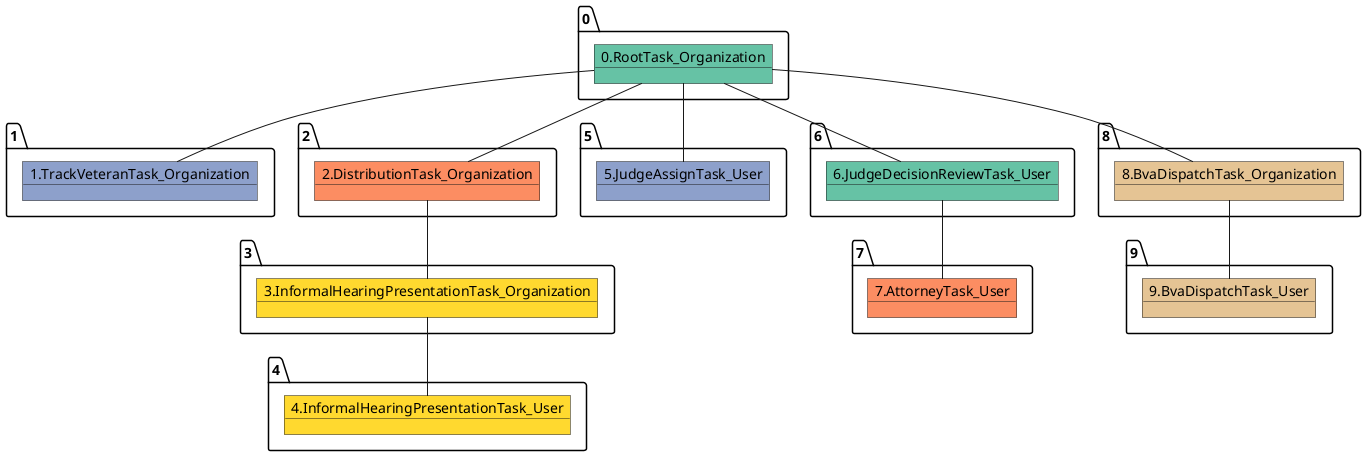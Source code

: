 @startuml
object 0.RootTask_Organization #66c2a5
object 1.TrackVeteranTask_Organization #8da0cb
object 2.DistributionTask_Organization #fc8d62
object 3.InformalHearingPresentationTask_Organization #ffd92f
object 4.InformalHearingPresentationTask_User #ffd92f
object 5.JudgeAssignTask_User #8da0cb
object 6.JudgeDecisionReviewTask_User #66c2a5
object 7.AttorneyTask_User #fc8d62
object 8.BvaDispatchTask_Organization #e5c494
object 9.BvaDispatchTask_User #e5c494
0.RootTask_Organization -- 1.TrackVeteranTask_Organization
0.RootTask_Organization -- 2.DistributionTask_Organization
2.DistributionTask_Organization -- 3.InformalHearingPresentationTask_Organization
3.InformalHearingPresentationTask_Organization -- 4.InformalHearingPresentationTask_User
0.RootTask_Organization -- 5.JudgeAssignTask_User
0.RootTask_Organization -- 6.JudgeDecisionReviewTask_User
6.JudgeDecisionReviewTask_User -- 7.AttorneyTask_User
0.RootTask_Organization -- 8.BvaDispatchTask_Organization
8.BvaDispatchTask_Organization -- 9.BvaDispatchTask_User
@enduml
